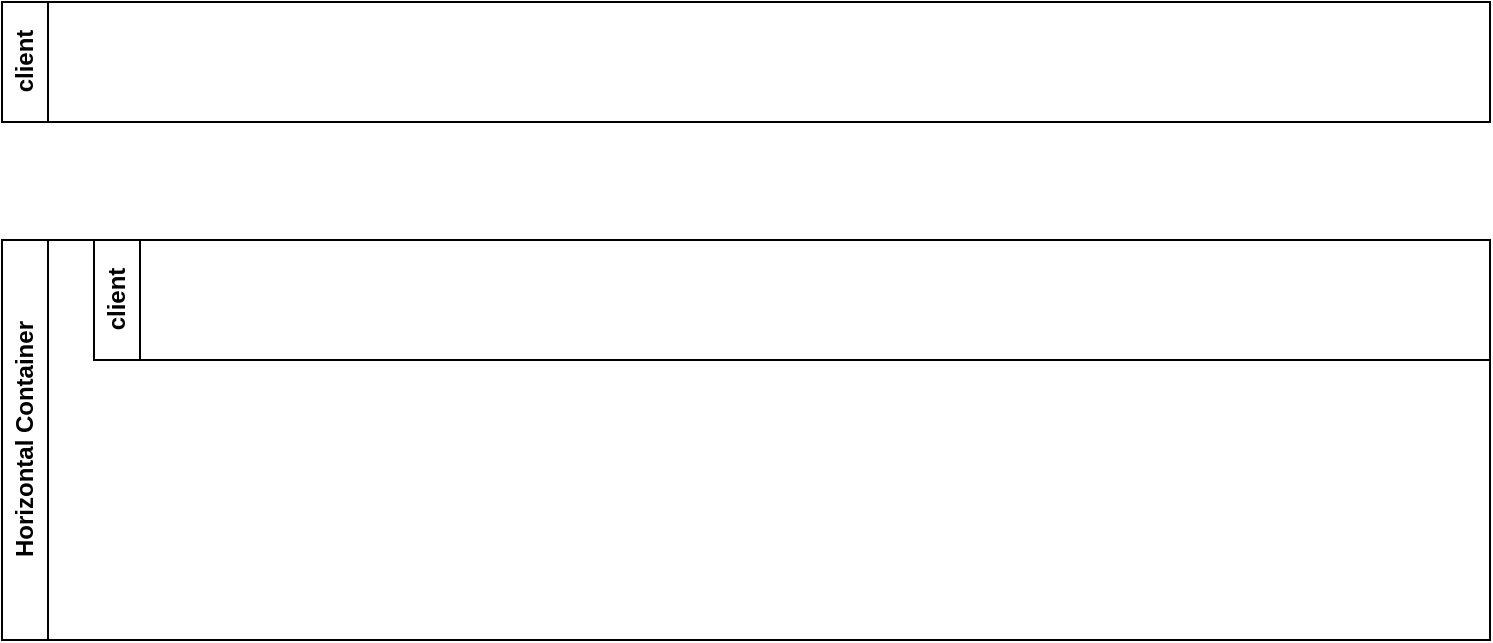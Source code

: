 <mxfile version="24.7.16">
  <diagram name="Page-1" id="uv44VIs7c4GZ7mSgYFgV">
    <mxGraphModel dx="1195" dy="643" grid="0" gridSize="10" guides="1" tooltips="1" connect="1" arrows="1" fold="1" page="1" pageScale="1" pageWidth="850" pageHeight="1100" math="0" shadow="0">
      <root>
        <mxCell id="0" />
        <mxCell id="1" parent="0" />
        <mxCell id="W4M-j906Km49gb3UMfhw-2" value="client" style="swimlane;horizontal=0;whiteSpace=wrap;html=1;" vertex="1" collapsed="1" parent="1">
          <mxGeometry x="53" y="67" width="744" height="60" as="geometry">
            <mxRectangle x="140" y="160" width="200" height="200" as="alternateBounds" />
          </mxGeometry>
        </mxCell>
        <mxCell id="W4M-j906Km49gb3UMfhw-3" value="client" style="swimlane;horizontal=0;whiteSpace=wrap;html=1;" vertex="1" collapsed="1" parent="1">
          <mxGeometry x="99" y="186" width="698" height="60" as="geometry">
            <mxRectangle x="140" y="160" width="200" height="200" as="alternateBounds" />
          </mxGeometry>
        </mxCell>
        <mxCell id="W4M-j906Km49gb3UMfhw-4" value="Horizontal Container" style="swimlane;horizontal=0;whiteSpace=wrap;html=1;" vertex="1" parent="W4M-j906Km49gb3UMfhw-3">
          <mxGeometry x="5" y="2" width="200" height="200" as="geometry" />
        </mxCell>
        <mxCell id="W4M-j906Km49gb3UMfhw-5" value="Horizontal Container" style="swimlane;horizontal=0;whiteSpace=wrap;html=1;" vertex="1" parent="1">
          <mxGeometry x="53" y="186" width="744" height="200" as="geometry" />
        </mxCell>
      </root>
    </mxGraphModel>
  </diagram>
</mxfile>
